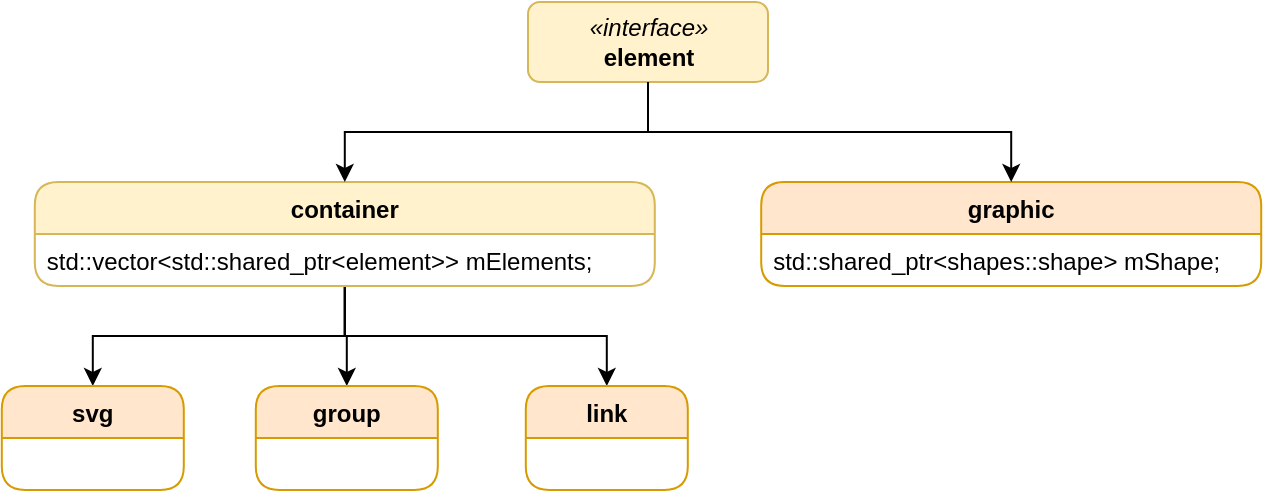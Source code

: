 <mxfile version="20.3.0" type="device"><diagram id="uzaCdV2H1gQxlSuzQcnP" name="veqtor"><mxGraphModel dx="1221" dy="754" grid="1" gridSize="10" guides="1" tooltips="1" connect="1" arrows="1" fold="1" page="1" pageScale="1" pageWidth="1700" pageHeight="1100" math="0" shadow="0"><root><mxCell id="0"/><mxCell id="1" parent="0"/><mxCell id="KD7STro9fJx5j0xTSlof-16" value="&lt;i style=&quot;&quot;&gt;«interface»&lt;br&gt;&lt;/i&gt;&lt;b&gt;element&lt;/b&gt;" style="html=1;shadow=0;fontFamily=Helvetica;fontSize=12;align=center;startSize=40;strokeColor=#d6b656;fillColor=#fff2cc;childLayout=stackLayout;collapsible=1;sketch=0;rounded=1;" vertex="1" parent="1"><mxGeometry x="780" y="40" width="120" height="40" as="geometry"/></mxCell><mxCell id="KD7STro9fJx5j0xTSlof-55" value="" style="edgeStyle=orthogonalEdgeStyle;rounded=0;orthogonalLoop=1;jettySize=auto;html=1;" edge="1" parent="1" source="KD7STro9fJx5j0xTSlof-41" target="KD7STro9fJx5j0xTSlof-51"><mxGeometry relative="1" as="geometry"/></mxCell><mxCell id="KD7STro9fJx5j0xTSlof-60" value="" style="edgeStyle=orthogonalEdgeStyle;rounded=0;orthogonalLoop=1;jettySize=auto;html=1;" edge="1" parent="1" source="KD7STro9fJx5j0xTSlof-41" target="KD7STro9fJx5j0xTSlof-56"><mxGeometry relative="1" as="geometry"/></mxCell><mxCell id="KD7STro9fJx5j0xTSlof-65" value="" style="edgeStyle=orthogonalEdgeStyle;rounded=0;orthogonalLoop=1;jettySize=auto;html=1;" edge="1" parent="1" source="KD7STro9fJx5j0xTSlof-41" target="KD7STro9fJx5j0xTSlof-61"><mxGeometry relative="1" as="geometry"/></mxCell><mxCell id="KD7STro9fJx5j0xTSlof-41" value="container" style="swimlane;fontStyle=1;align=center;verticalAlign=top;childLayout=stackLayout;horizontal=1;startSize=26;horizontalStack=0;resizeParent=1;resizeParentMax=0;resizeLast=0;collapsible=1;marginBottom=0;rounded=1;shadow=0;glass=0;sketch=0;fillColor=#fff2cc;strokeColor=#d6b656;" vertex="1" parent="1"><mxGeometry x="533.4" y="130" width="310" height="52" as="geometry"><mxRectangle x="360" y="200" width="100" height="30" as="alternateBounds"/></mxGeometry></mxCell><mxCell id="KD7STro9fJx5j0xTSlof-42" value="std::vector&lt;std::shared_ptr&lt;element&gt;&gt; mElements;" style="text;strokeColor=none;fillColor=none;align=left;verticalAlign=top;spacingLeft=4;spacingRight=4;overflow=hidden;rotatable=0;points=[[0,0.5],[1,0.5]];portConstraint=eastwest;rounded=1;shadow=0;glass=0;sketch=0;" vertex="1" parent="KD7STro9fJx5j0xTSlof-41"><mxGeometry y="26" width="310" height="26" as="geometry"/></mxCell><mxCell id="KD7STro9fJx5j0xTSlof-45" value="" style="edgeStyle=orthogonalEdgeStyle;rounded=0;orthogonalLoop=1;jettySize=auto;html=1;" edge="1" parent="1" source="KD7STro9fJx5j0xTSlof-16" target="KD7STro9fJx5j0xTSlof-41"><mxGeometry relative="1" as="geometry"/></mxCell><mxCell id="KD7STro9fJx5j0xTSlof-46" value="graphic" style="swimlane;fontStyle=1;align=center;verticalAlign=top;childLayout=stackLayout;horizontal=1;startSize=26;horizontalStack=0;resizeParent=1;resizeParentMax=0;resizeLast=0;collapsible=1;marginBottom=0;rounded=1;shadow=0;glass=0;sketch=0;fillColor=#ffe6cc;strokeColor=#d79b00;" vertex="1" parent="1"><mxGeometry x="896.6" y="130" width="250" height="52" as="geometry"/></mxCell><mxCell id="KD7STro9fJx5j0xTSlof-47" value="std::shared_ptr&lt;shapes::shape&gt; mShape;" style="text;strokeColor=none;fillColor=none;align=left;verticalAlign=top;spacingLeft=4;spacingRight=4;overflow=hidden;rotatable=0;points=[[0,0.5],[1,0.5]];portConstraint=eastwest;rounded=1;shadow=0;glass=0;sketch=0;" vertex="1" parent="KD7STro9fJx5j0xTSlof-46"><mxGeometry y="26" width="250" height="26" as="geometry"/></mxCell><mxCell id="KD7STro9fJx5j0xTSlof-50" value="" style="edgeStyle=orthogonalEdgeStyle;rounded=0;orthogonalLoop=1;jettySize=auto;html=1;" edge="1" parent="1" source="KD7STro9fJx5j0xTSlof-16" target="KD7STro9fJx5j0xTSlof-46"><mxGeometry relative="1" as="geometry"/></mxCell><mxCell id="KD7STro9fJx5j0xTSlof-51" value="svg" style="swimlane;fontStyle=1;align=center;verticalAlign=top;childLayout=stackLayout;horizontal=1;startSize=26;horizontalStack=0;resizeParent=1;resizeParentMax=0;resizeLast=0;collapsible=1;marginBottom=0;rounded=1;shadow=0;glass=0;sketch=0;fillColor=#ffe6cc;strokeColor=#d79b00;" vertex="1" parent="1"><mxGeometry x="516.9" y="232" width="91" height="52" as="geometry"><mxRectangle x="360" y="200" width="100" height="30" as="alternateBounds"/></mxGeometry></mxCell><mxCell id="KD7STro9fJx5j0xTSlof-56" value="group" style="swimlane;fontStyle=1;align=center;verticalAlign=top;childLayout=stackLayout;horizontal=1;startSize=26;horizontalStack=0;resizeParent=1;resizeParentMax=0;resizeLast=0;collapsible=1;marginBottom=0;rounded=1;shadow=0;glass=0;sketch=0;fillColor=#ffe6cc;strokeColor=#d79b00;" vertex="1" parent="1"><mxGeometry x="643.9" y="232" width="91" height="52" as="geometry"><mxRectangle x="360" y="200" width="100" height="30" as="alternateBounds"/></mxGeometry></mxCell><mxCell id="KD7STro9fJx5j0xTSlof-61" value="link" style="swimlane;fontStyle=1;align=center;verticalAlign=top;childLayout=stackLayout;horizontal=1;startSize=26;horizontalStack=0;resizeParent=1;resizeParentMax=0;resizeLast=0;collapsible=1;marginBottom=0;rounded=1;shadow=0;glass=0;sketch=0;fillColor=#ffe6cc;strokeColor=#d79b00;" vertex="1" parent="1"><mxGeometry x="778.9" y="232" width="81" height="52" as="geometry"><mxRectangle x="360" y="200" width="100" height="30" as="alternateBounds"/></mxGeometry></mxCell></root></mxGraphModel></diagram></mxfile>